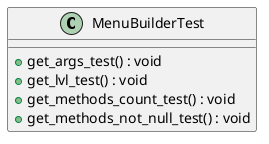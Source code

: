 @startuml
class MenuBuilderTest {
    + get_args_test() : void
    + get_lvl_test() : void
    + get_methods_count_test() : void
    + get_methods_not_null_test() : void
}
@enduml
